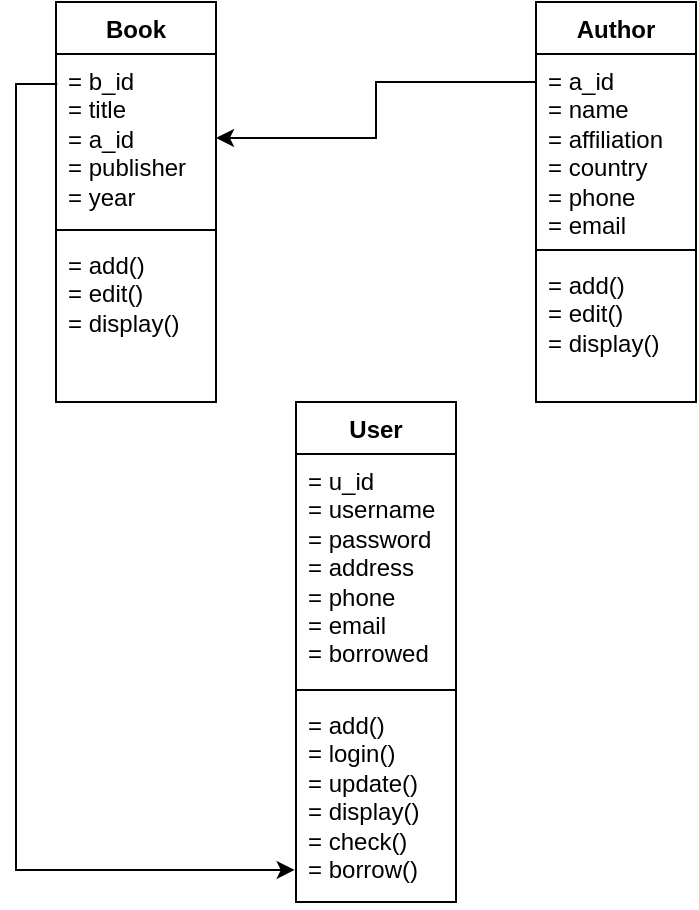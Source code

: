 <mxfile version="28.2.5">
  <diagram name="Page-1" id="geWh_gZe0V0dtmlSulfn">
    <mxGraphModel dx="1426" dy="743" grid="1" gridSize="10" guides="1" tooltips="1" connect="1" arrows="1" fold="1" page="1" pageScale="1" pageWidth="850" pageHeight="1100" math="0" shadow="0">
      <root>
        <mxCell id="0" />
        <mxCell id="1" parent="0" />
        <mxCell id="4dm2n1BO3Qpb804rIIWD-1" value="Book" style="swimlane;fontStyle=1;align=center;verticalAlign=top;childLayout=stackLayout;horizontal=1;startSize=26;horizontalStack=0;resizeParent=1;resizeParentMax=0;resizeLast=0;collapsible=1;marginBottom=0;whiteSpace=wrap;html=1;" parent="1" vertex="1">
          <mxGeometry x="200" y="120" width="80" height="200" as="geometry" />
        </mxCell>
        <mxCell id="KxLhapqsgMJcqU9BIcNN-31" value="= b_id&lt;div&gt;= title&lt;/div&gt;&lt;div&gt;= a_id&lt;/div&gt;&lt;div&gt;= publisher&lt;/div&gt;&lt;div&gt;= year&lt;/div&gt;" style="text;strokeColor=none;fillColor=none;align=left;verticalAlign=top;spacingLeft=4;spacingRight=4;overflow=hidden;rotatable=0;points=[[0,0.5],[1,0.5]];portConstraint=eastwest;whiteSpace=wrap;html=1;" parent="4dm2n1BO3Qpb804rIIWD-1" vertex="1">
          <mxGeometry y="26" width="80" height="84" as="geometry" />
        </mxCell>
        <mxCell id="4dm2n1BO3Qpb804rIIWD-3" value="" style="line;strokeWidth=1;fillColor=none;align=left;verticalAlign=middle;spacingTop=-1;spacingLeft=3;spacingRight=3;rotatable=0;labelPosition=right;points=[];portConstraint=eastwest;strokeColor=inherit;" parent="4dm2n1BO3Qpb804rIIWD-1" vertex="1">
          <mxGeometry y="110" width="80" height="8" as="geometry" />
        </mxCell>
        <mxCell id="KxLhapqsgMJcqU9BIcNN-33" value="&lt;div&gt;= add()&lt;/div&gt;&lt;div&gt;= edit()&lt;/div&gt;&lt;div&gt;= display()&lt;/div&gt;" style="text;strokeColor=none;fillColor=none;align=left;verticalAlign=top;spacingLeft=4;spacingRight=4;overflow=hidden;rotatable=0;points=[[0,0.5],[1,0.5]];portConstraint=eastwest;whiteSpace=wrap;html=1;" parent="4dm2n1BO3Qpb804rIIWD-1" vertex="1">
          <mxGeometry y="118" width="80" height="82" as="geometry" />
        </mxCell>
        <mxCell id="KxLhapqsgMJcqU9BIcNN-1" value="Author" style="swimlane;fontStyle=1;align=center;verticalAlign=top;childLayout=stackLayout;horizontal=1;startSize=26;horizontalStack=0;resizeParent=1;resizeParentMax=0;resizeLast=0;collapsible=1;marginBottom=0;whiteSpace=wrap;html=1;" parent="1" vertex="1">
          <mxGeometry x="440" y="120" width="80" height="200" as="geometry" />
        </mxCell>
        <mxCell id="KxLhapqsgMJcqU9BIcNN-2" value="= a_id&lt;br&gt;&lt;div&gt;= name&lt;/div&gt;&lt;div&gt;= affiliation&lt;/div&gt;&lt;div&gt;= country&lt;/div&gt;&lt;div&gt;= phone&lt;/div&gt;&lt;div&gt;= email&lt;/div&gt;" style="text;strokeColor=none;fillColor=none;align=left;verticalAlign=top;spacingLeft=4;spacingRight=4;overflow=hidden;rotatable=0;points=[[0,0.5],[1,0.5]];portConstraint=eastwest;whiteSpace=wrap;html=1;" parent="KxLhapqsgMJcqU9BIcNN-1" vertex="1">
          <mxGeometry y="26" width="80" height="94" as="geometry" />
        </mxCell>
        <mxCell id="KxLhapqsgMJcqU9BIcNN-3" value="" style="line;strokeWidth=1;fillColor=none;align=left;verticalAlign=middle;spacingTop=-1;spacingLeft=3;spacingRight=3;rotatable=0;labelPosition=right;points=[];portConstraint=eastwest;strokeColor=inherit;" parent="KxLhapqsgMJcqU9BIcNN-1" vertex="1">
          <mxGeometry y="120" width="80" height="8" as="geometry" />
        </mxCell>
        <mxCell id="KxLhapqsgMJcqU9BIcNN-39" value="= add()&lt;div&gt;= edit()&lt;/div&gt;&lt;div&gt;= display()&lt;/div&gt;" style="text;strokeColor=none;fillColor=none;align=left;verticalAlign=top;spacingLeft=4;spacingRight=4;overflow=hidden;rotatable=0;points=[[0,0.5],[1,0.5]];portConstraint=eastwest;whiteSpace=wrap;html=1;" parent="KxLhapqsgMJcqU9BIcNN-1" vertex="1">
          <mxGeometry y="128" width="80" height="72" as="geometry" />
        </mxCell>
        <mxCell id="KxLhapqsgMJcqU9BIcNN-13" value="User" style="swimlane;fontStyle=1;align=center;verticalAlign=top;childLayout=stackLayout;horizontal=1;startSize=26;horizontalStack=0;resizeParent=1;resizeParentMax=0;resizeLast=0;collapsible=1;marginBottom=0;whiteSpace=wrap;html=1;" parent="1" vertex="1">
          <mxGeometry x="320" y="320" width="80" height="250" as="geometry" />
        </mxCell>
        <mxCell id="KxLhapqsgMJcqU9BIcNN-14" value="= u_id&lt;div&gt;= username&lt;/div&gt;&lt;div&gt;= password&lt;/div&gt;&lt;div&gt;= address&lt;/div&gt;&lt;div&gt;= phone&lt;/div&gt;&lt;div&gt;= email&lt;/div&gt;&lt;div&gt;= borrowed&lt;/div&gt;" style="text;strokeColor=none;fillColor=none;align=left;verticalAlign=top;spacingLeft=4;spacingRight=4;overflow=hidden;rotatable=0;points=[[0,0.5],[1,0.5]];portConstraint=eastwest;whiteSpace=wrap;html=1;" parent="KxLhapqsgMJcqU9BIcNN-13" vertex="1">
          <mxGeometry y="26" width="80" height="114" as="geometry" />
        </mxCell>
        <mxCell id="KxLhapqsgMJcqU9BIcNN-15" value="" style="line;strokeWidth=1;fillColor=none;align=left;verticalAlign=middle;spacingTop=-1;spacingLeft=3;spacingRight=3;rotatable=0;labelPosition=right;points=[];portConstraint=eastwest;strokeColor=inherit;" parent="KxLhapqsgMJcqU9BIcNN-13" vertex="1">
          <mxGeometry y="140" width="80" height="8" as="geometry" />
        </mxCell>
        <mxCell id="KxLhapqsgMJcqU9BIcNN-37" value="= add()&lt;div&gt;= login()&lt;/div&gt;&lt;div&gt;= update()&lt;/div&gt;&lt;div&gt;= display()&lt;/div&gt;&lt;div&gt;= check()&lt;/div&gt;&lt;div&gt;= borrow()&lt;/div&gt;" style="text;strokeColor=none;fillColor=none;align=left;verticalAlign=top;spacingLeft=4;spacingRight=4;overflow=hidden;rotatable=0;points=[[0,0.5],[1,0.5]];portConstraint=eastwest;whiteSpace=wrap;html=1;" parent="KxLhapqsgMJcqU9BIcNN-13" vertex="1">
          <mxGeometry y="148" width="80" height="102" as="geometry" />
        </mxCell>
        <mxCell id="vyHrwC8sr21Sw5IpUdd6-2" style="edgeStyle=orthogonalEdgeStyle;rounded=0;orthogonalLoop=1;jettySize=auto;html=1;exitX=0;exitY=0.149;exitDx=0;exitDy=0;exitPerimeter=0;entryX=1;entryY=0.5;entryDx=0;entryDy=0;" edge="1" parent="1" source="KxLhapqsgMJcqU9BIcNN-2" target="KxLhapqsgMJcqU9BIcNN-31">
          <mxGeometry relative="1" as="geometry">
            <mxPoint x="320" y="188" as="targetPoint" />
          </mxGeometry>
        </mxCell>
        <mxCell id="vyHrwC8sr21Sw5IpUdd6-3" style="edgeStyle=orthogonalEdgeStyle;rounded=0;orthogonalLoop=1;jettySize=auto;html=1;exitX=-0.008;exitY=0.843;exitDx=0;exitDy=0;entryX=0.008;entryY=0.179;entryDx=0;entryDy=0;entryPerimeter=0;exitPerimeter=0;startArrow=classic;startFill=1;endArrow=none;endFill=0;" edge="1" parent="1" source="KxLhapqsgMJcqU9BIcNN-37" target="KxLhapqsgMJcqU9BIcNN-31">
          <mxGeometry relative="1" as="geometry" />
        </mxCell>
      </root>
    </mxGraphModel>
  </diagram>
</mxfile>
